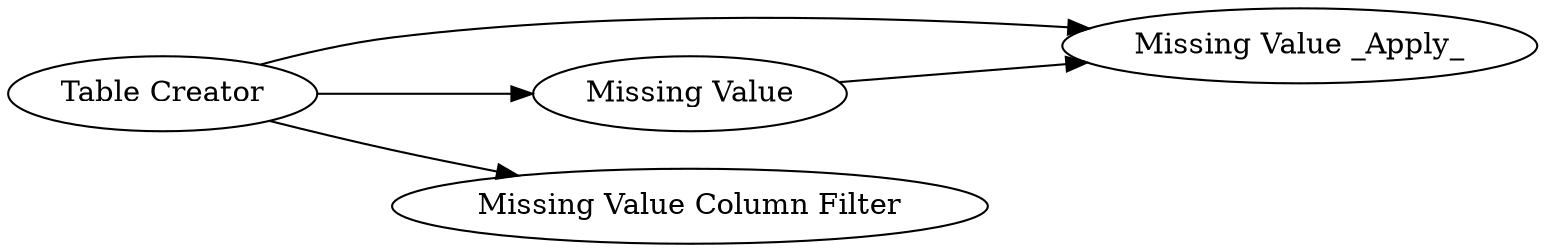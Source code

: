 digraph {
	9 -> 7
	6 -> 7
	9 -> 8
	9 -> 6
	7 [label="Missing Value _Apply_"]
	8 [label="Missing Value Column Filter"]
	6 [label="Missing Value"]
	9 [label="Table Creator"]
	rankdir=LR
}
